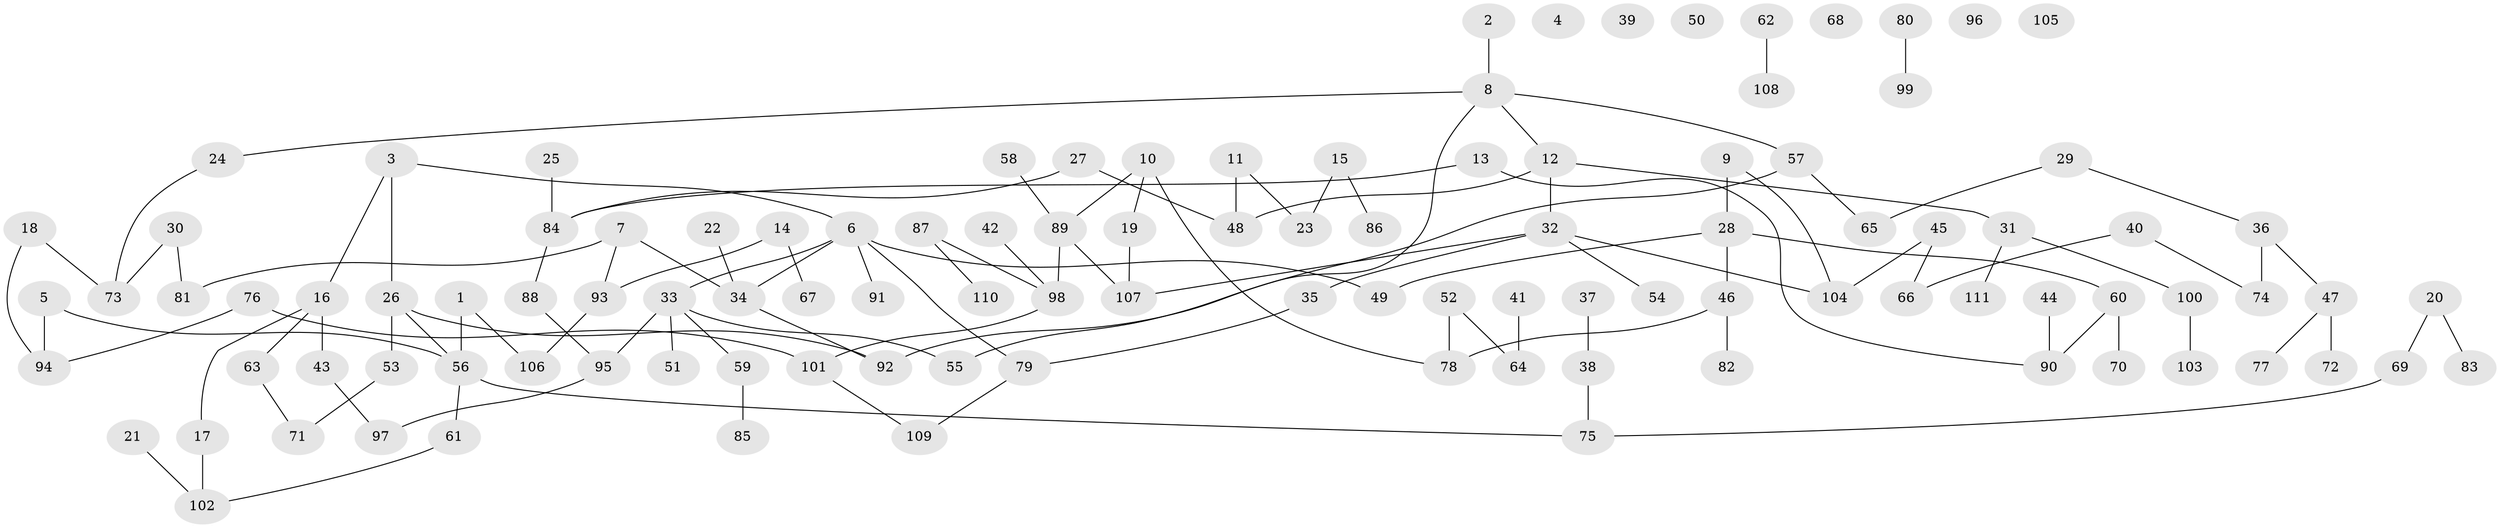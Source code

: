// Generated by graph-tools (version 1.1) at 2025/00/03/09/25 03:00:53]
// undirected, 111 vertices, 119 edges
graph export_dot {
graph [start="1"]
  node [color=gray90,style=filled];
  1;
  2;
  3;
  4;
  5;
  6;
  7;
  8;
  9;
  10;
  11;
  12;
  13;
  14;
  15;
  16;
  17;
  18;
  19;
  20;
  21;
  22;
  23;
  24;
  25;
  26;
  27;
  28;
  29;
  30;
  31;
  32;
  33;
  34;
  35;
  36;
  37;
  38;
  39;
  40;
  41;
  42;
  43;
  44;
  45;
  46;
  47;
  48;
  49;
  50;
  51;
  52;
  53;
  54;
  55;
  56;
  57;
  58;
  59;
  60;
  61;
  62;
  63;
  64;
  65;
  66;
  67;
  68;
  69;
  70;
  71;
  72;
  73;
  74;
  75;
  76;
  77;
  78;
  79;
  80;
  81;
  82;
  83;
  84;
  85;
  86;
  87;
  88;
  89;
  90;
  91;
  92;
  93;
  94;
  95;
  96;
  97;
  98;
  99;
  100;
  101;
  102;
  103;
  104;
  105;
  106;
  107;
  108;
  109;
  110;
  111;
  1 -- 56;
  1 -- 106;
  2 -- 8;
  3 -- 6;
  3 -- 16;
  3 -- 26;
  5 -- 56;
  5 -- 94;
  6 -- 33;
  6 -- 34;
  6 -- 49;
  6 -- 79;
  6 -- 91;
  7 -- 34;
  7 -- 81;
  7 -- 93;
  8 -- 12;
  8 -- 24;
  8 -- 55;
  8 -- 57;
  9 -- 28;
  9 -- 104;
  10 -- 19;
  10 -- 78;
  10 -- 89;
  11 -- 23;
  11 -- 48;
  12 -- 31;
  12 -- 32;
  12 -- 48;
  13 -- 84;
  13 -- 90;
  14 -- 67;
  14 -- 93;
  15 -- 23;
  15 -- 86;
  16 -- 17;
  16 -- 43;
  16 -- 63;
  17 -- 102;
  18 -- 73;
  18 -- 94;
  19 -- 107;
  20 -- 69;
  20 -- 83;
  21 -- 102;
  22 -- 34;
  24 -- 73;
  25 -- 84;
  26 -- 53;
  26 -- 56;
  26 -- 92;
  27 -- 48;
  27 -- 84;
  28 -- 46;
  28 -- 49;
  28 -- 60;
  29 -- 36;
  29 -- 65;
  30 -- 73;
  30 -- 81;
  31 -- 100;
  31 -- 111;
  32 -- 35;
  32 -- 54;
  32 -- 104;
  32 -- 107;
  33 -- 51;
  33 -- 55;
  33 -- 59;
  33 -- 95;
  34 -- 92;
  35 -- 79;
  36 -- 47;
  36 -- 74;
  37 -- 38;
  38 -- 75;
  40 -- 66;
  40 -- 74;
  41 -- 64;
  42 -- 98;
  43 -- 97;
  44 -- 90;
  45 -- 66;
  45 -- 104;
  46 -- 78;
  46 -- 82;
  47 -- 72;
  47 -- 77;
  52 -- 64;
  52 -- 78;
  53 -- 71;
  56 -- 61;
  56 -- 75;
  57 -- 65;
  57 -- 92;
  58 -- 89;
  59 -- 85;
  60 -- 70;
  60 -- 90;
  61 -- 102;
  62 -- 108;
  63 -- 71;
  69 -- 75;
  76 -- 94;
  76 -- 101;
  79 -- 109;
  80 -- 99;
  84 -- 88;
  87 -- 98;
  87 -- 110;
  88 -- 95;
  89 -- 98;
  89 -- 107;
  93 -- 106;
  95 -- 97;
  98 -- 101;
  100 -- 103;
  101 -- 109;
}
